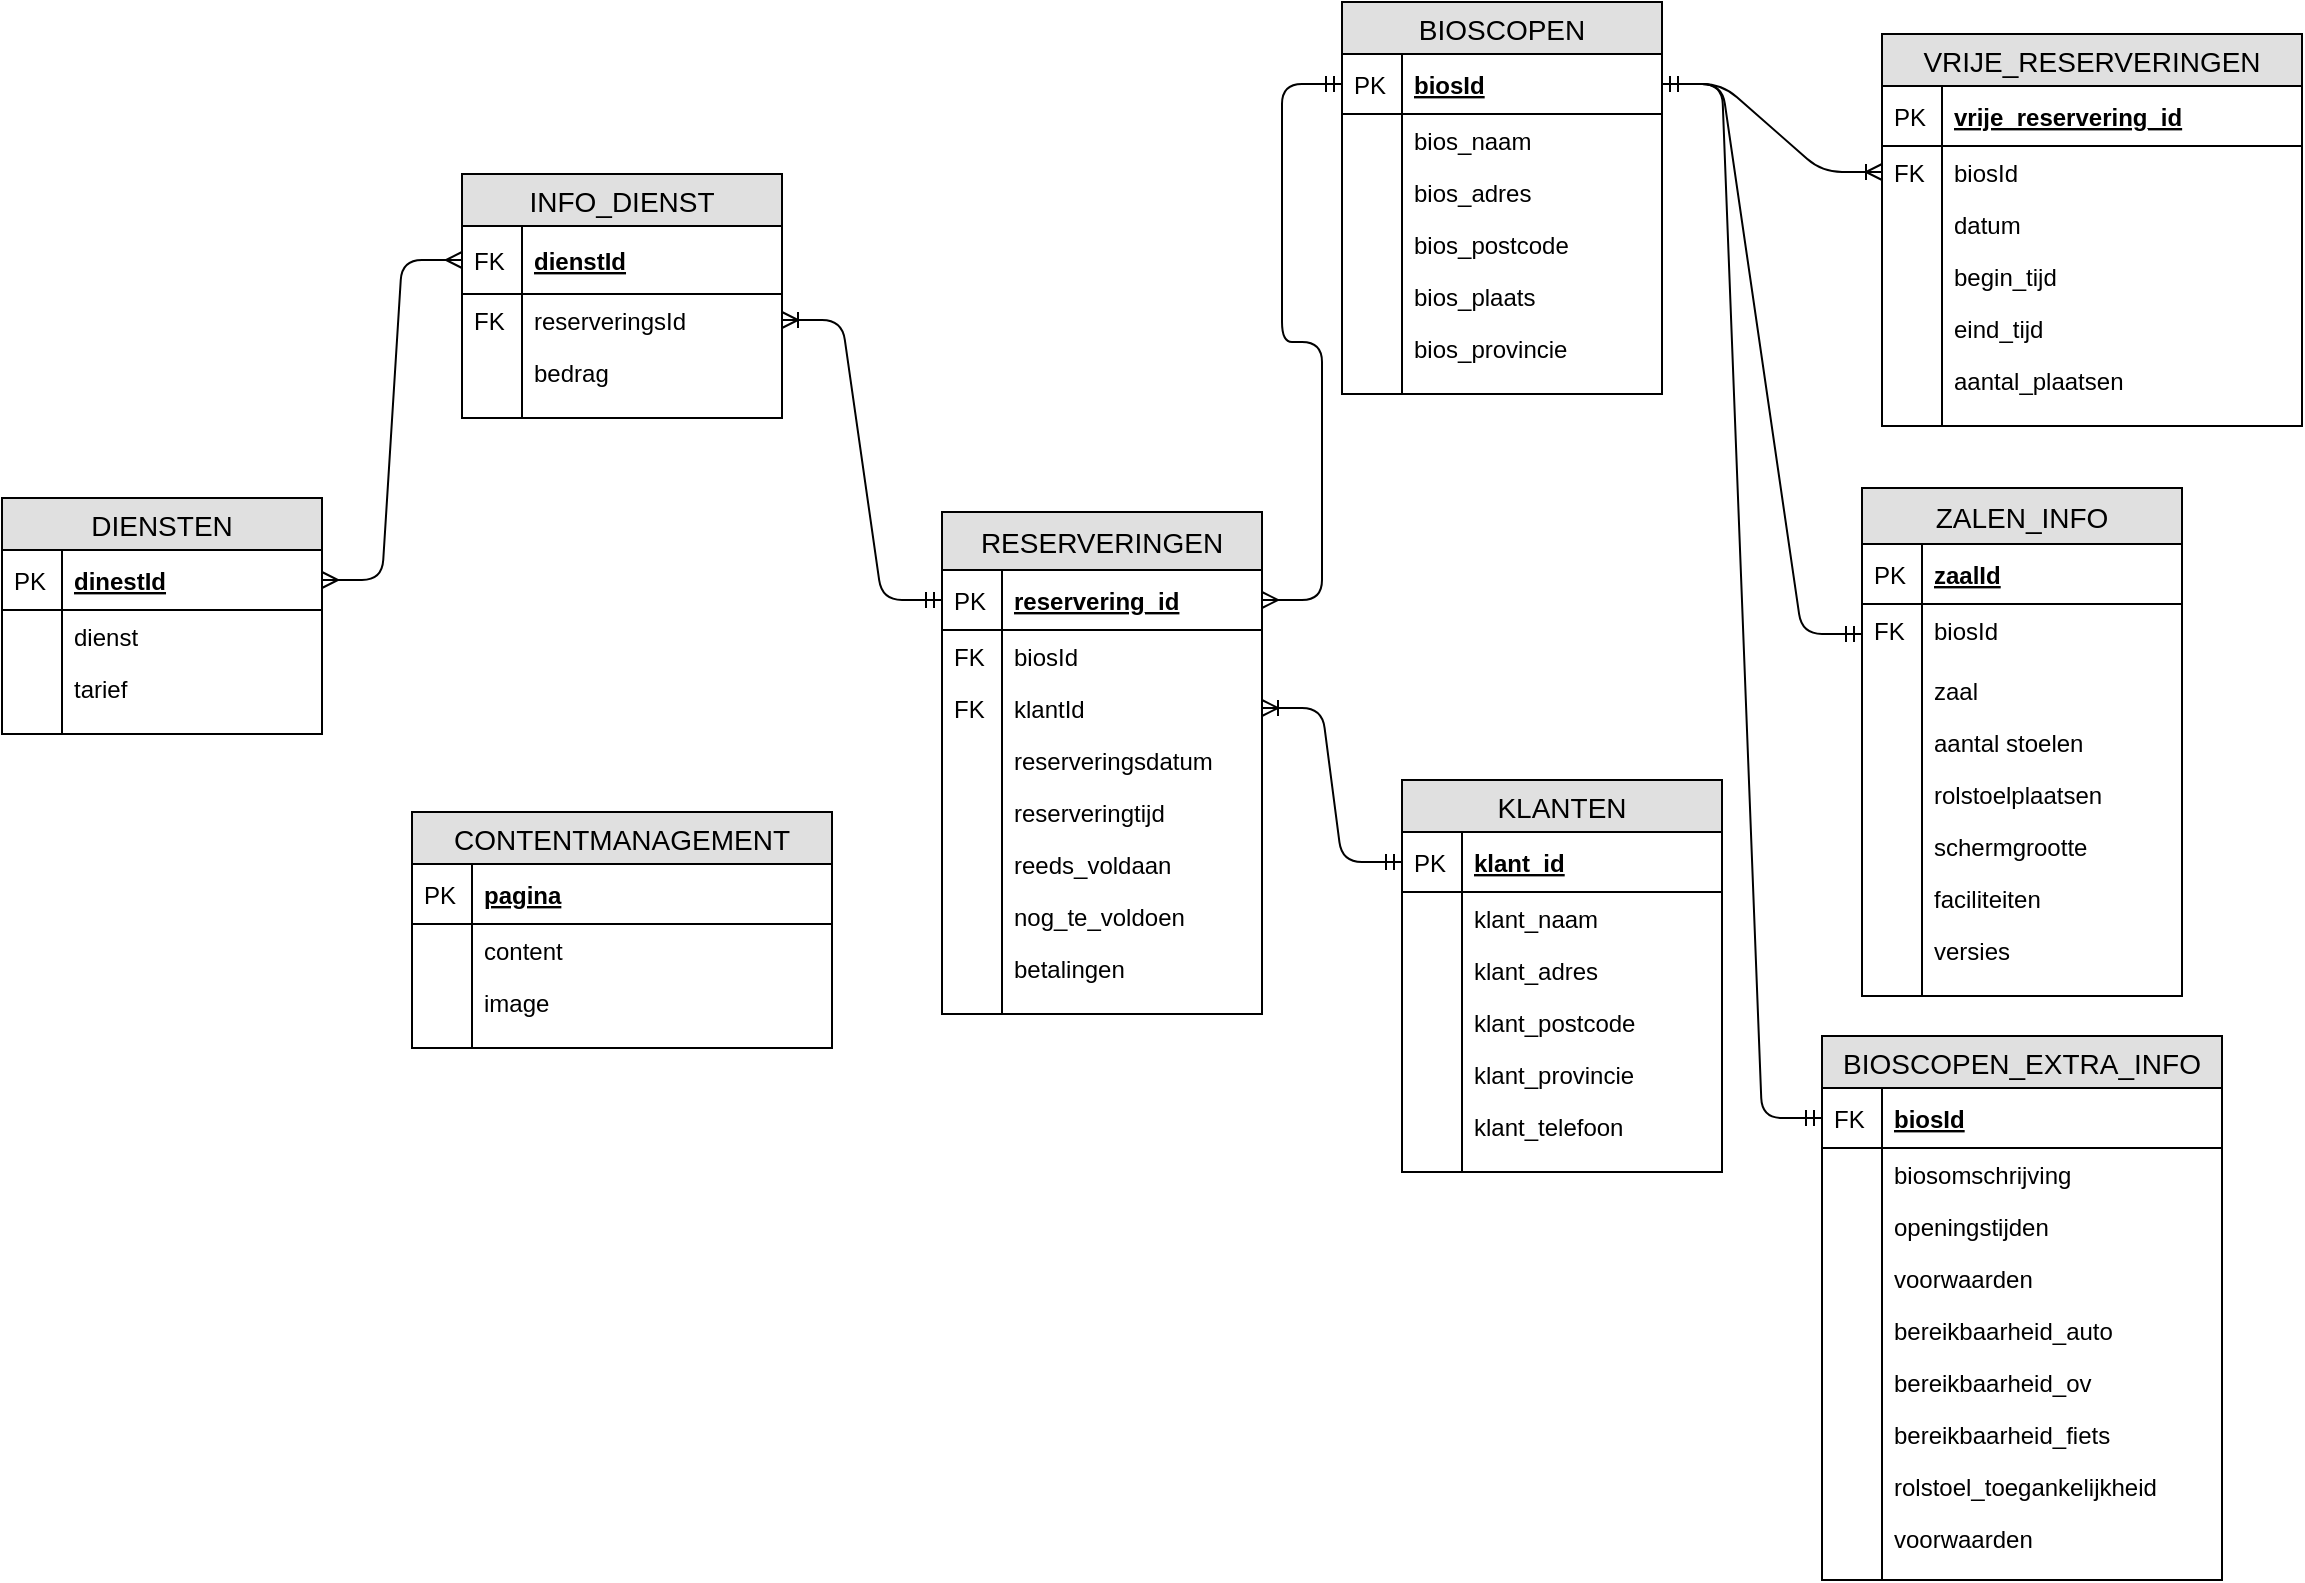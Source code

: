 <mxfile version="11.3.1" type="device" pages="1"><diagram id="M_bX9jJqK2xXhJBY_Nhg" name="Page-1"><mxGraphModel dx="1483" dy="783" grid="1" gridSize="10" guides="1" tooltips="1" connect="1" arrows="1" fold="1" page="1" pageScale="1" pageWidth="850" pageHeight="1100" math="0" shadow="0"><root><mxCell id="0"/><mxCell id="1" parent="0"/><mxCell id="ZVOwkBlM0fvIniMVRfg8-2" value="RESERVERINGEN" style="swimlane;fontStyle=0;childLayout=stackLayout;horizontal=1;startSize=29;fillColor=#e0e0e0;horizontalStack=0;resizeParent=1;resizeParentMax=0;resizeLast=0;collapsible=1;marginBottom=0;swimlaneFillColor=#ffffff;align=center;fontSize=14;" vertex="1" parent="1"><mxGeometry x="510" y="458" width="160" height="251" as="geometry"/></mxCell><mxCell id="ZVOwkBlM0fvIniMVRfg8-3" value="reservering_id" style="shape=partialRectangle;top=0;left=0;right=0;bottom=1;align=left;verticalAlign=middle;fillColor=none;spacingLeft=34;spacingRight=4;overflow=hidden;rotatable=0;points=[[0,0.5],[1,0.5]];portConstraint=eastwest;dropTarget=0;fontStyle=5;fontSize=12;" vertex="1" parent="ZVOwkBlM0fvIniMVRfg8-2"><mxGeometry y="29" width="160" height="30" as="geometry"/></mxCell><mxCell id="ZVOwkBlM0fvIniMVRfg8-4" value="PK" style="shape=partialRectangle;top=0;left=0;bottom=0;fillColor=none;align=left;verticalAlign=middle;spacingLeft=4;spacingRight=4;overflow=hidden;rotatable=0;points=[];portConstraint=eastwest;part=1;fontSize=12;" vertex="1" connectable="0" parent="ZVOwkBlM0fvIniMVRfg8-3"><mxGeometry width="30" height="30" as="geometry"/></mxCell><mxCell id="ZVOwkBlM0fvIniMVRfg8-5" value="biosId" style="shape=partialRectangle;top=0;left=0;right=0;bottom=0;align=left;verticalAlign=top;fillColor=none;spacingLeft=34;spacingRight=4;overflow=hidden;rotatable=0;points=[[0,0.5],[1,0.5]];portConstraint=eastwest;dropTarget=0;fontSize=12;" vertex="1" parent="ZVOwkBlM0fvIniMVRfg8-2"><mxGeometry y="59" width="160" height="26" as="geometry"/></mxCell><mxCell id="ZVOwkBlM0fvIniMVRfg8-6" value="FK" style="shape=partialRectangle;top=0;left=0;bottom=0;fillColor=none;align=left;verticalAlign=top;spacingLeft=4;spacingRight=4;overflow=hidden;rotatable=0;points=[];portConstraint=eastwest;part=1;fontSize=12;" vertex="1" connectable="0" parent="ZVOwkBlM0fvIniMVRfg8-5"><mxGeometry width="30" height="26" as="geometry"/></mxCell><mxCell id="ZVOwkBlM0fvIniMVRfg8-7" value="klantId" style="shape=partialRectangle;top=0;left=0;right=0;bottom=0;align=left;verticalAlign=top;fillColor=none;spacingLeft=34;spacingRight=4;overflow=hidden;rotatable=0;points=[[0,0.5],[1,0.5]];portConstraint=eastwest;dropTarget=0;fontSize=12;" vertex="1" parent="ZVOwkBlM0fvIniMVRfg8-2"><mxGeometry y="85" width="160" height="26" as="geometry"/></mxCell><mxCell id="ZVOwkBlM0fvIniMVRfg8-8" value="FK" style="shape=partialRectangle;top=0;left=0;bottom=0;fillColor=none;align=left;verticalAlign=top;spacingLeft=4;spacingRight=4;overflow=hidden;rotatable=0;points=[];portConstraint=eastwest;part=1;fontSize=12;" vertex="1" connectable="0" parent="ZVOwkBlM0fvIniMVRfg8-7"><mxGeometry width="30" height="26" as="geometry"/></mxCell><mxCell id="ZVOwkBlM0fvIniMVRfg8-9" value="reserveringsdatum" style="shape=partialRectangle;top=0;left=0;right=0;bottom=0;align=left;verticalAlign=top;fillColor=none;spacingLeft=34;spacingRight=4;overflow=hidden;rotatable=0;points=[[0,0.5],[1,0.5]];portConstraint=eastwest;dropTarget=0;fontSize=12;" vertex="1" parent="ZVOwkBlM0fvIniMVRfg8-2"><mxGeometry y="111" width="160" height="26" as="geometry"/></mxCell><mxCell id="ZVOwkBlM0fvIniMVRfg8-10" value="" style="shape=partialRectangle;top=0;left=0;bottom=0;fillColor=none;align=left;verticalAlign=top;spacingLeft=4;spacingRight=4;overflow=hidden;rotatable=0;points=[];portConstraint=eastwest;part=1;fontSize=12;" vertex="1" connectable="0" parent="ZVOwkBlM0fvIniMVRfg8-9"><mxGeometry width="30" height="26" as="geometry"/></mxCell><mxCell id="ZVOwkBlM0fvIniMVRfg8-13" value="reserveringtijd" style="shape=partialRectangle;top=0;left=0;right=0;bottom=0;align=left;verticalAlign=top;fillColor=none;spacingLeft=34;spacingRight=4;overflow=hidden;rotatable=0;points=[[0,0.5],[1,0.5]];portConstraint=eastwest;dropTarget=0;fontSize=12;" vertex="1" parent="ZVOwkBlM0fvIniMVRfg8-2"><mxGeometry y="137" width="160" height="26" as="geometry"/></mxCell><mxCell id="ZVOwkBlM0fvIniMVRfg8-14" value="" style="shape=partialRectangle;top=0;left=0;bottom=0;fillColor=none;align=left;verticalAlign=top;spacingLeft=4;spacingRight=4;overflow=hidden;rotatable=0;points=[];portConstraint=eastwest;part=1;fontSize=12;" vertex="1" connectable="0" parent="ZVOwkBlM0fvIniMVRfg8-13"><mxGeometry width="30" height="26" as="geometry"/></mxCell><mxCell id="ZVOwkBlM0fvIniMVRfg8-15" value="reeds_voldaan" style="shape=partialRectangle;top=0;left=0;right=0;bottom=0;align=left;verticalAlign=top;fillColor=none;spacingLeft=34;spacingRight=4;overflow=hidden;rotatable=0;points=[[0,0.5],[1,0.5]];portConstraint=eastwest;dropTarget=0;fontSize=12;" vertex="1" parent="ZVOwkBlM0fvIniMVRfg8-2"><mxGeometry y="163" width="160" height="26" as="geometry"/></mxCell><mxCell id="ZVOwkBlM0fvIniMVRfg8-16" value="" style="shape=partialRectangle;top=0;left=0;bottom=0;fillColor=none;align=left;verticalAlign=top;spacingLeft=4;spacingRight=4;overflow=hidden;rotatable=0;points=[];portConstraint=eastwest;part=1;fontSize=12;" vertex="1" connectable="0" parent="ZVOwkBlM0fvIniMVRfg8-15"><mxGeometry width="30" height="26" as="geometry"/></mxCell><mxCell id="ZVOwkBlM0fvIniMVRfg8-17" value="nog_te_voldoen" style="shape=partialRectangle;top=0;left=0;right=0;bottom=0;align=left;verticalAlign=top;fillColor=none;spacingLeft=34;spacingRight=4;overflow=hidden;rotatable=0;points=[[0,0.5],[1,0.5]];portConstraint=eastwest;dropTarget=0;fontSize=12;" vertex="1" parent="ZVOwkBlM0fvIniMVRfg8-2"><mxGeometry y="189" width="160" height="26" as="geometry"/></mxCell><mxCell id="ZVOwkBlM0fvIniMVRfg8-18" value="" style="shape=partialRectangle;top=0;left=0;bottom=0;fillColor=none;align=left;verticalAlign=top;spacingLeft=4;spacingRight=4;overflow=hidden;rotatable=0;points=[];portConstraint=eastwest;part=1;fontSize=12;" vertex="1" connectable="0" parent="ZVOwkBlM0fvIniMVRfg8-17"><mxGeometry width="30" height="26" as="geometry"/></mxCell><mxCell id="ZVOwkBlM0fvIniMVRfg8-19" value="betalingen" style="shape=partialRectangle;top=0;left=0;right=0;bottom=0;align=left;verticalAlign=top;fillColor=none;spacingLeft=34;spacingRight=4;overflow=hidden;rotatable=0;points=[[0,0.5],[1,0.5]];portConstraint=eastwest;dropTarget=0;fontSize=12;" vertex="1" parent="ZVOwkBlM0fvIniMVRfg8-2"><mxGeometry y="215" width="160" height="26" as="geometry"/></mxCell><mxCell id="ZVOwkBlM0fvIniMVRfg8-20" value="" style="shape=partialRectangle;top=0;left=0;bottom=0;fillColor=none;align=left;verticalAlign=top;spacingLeft=4;spacingRight=4;overflow=hidden;rotatable=0;points=[];portConstraint=eastwest;part=1;fontSize=12;" vertex="1" connectable="0" parent="ZVOwkBlM0fvIniMVRfg8-19"><mxGeometry width="30" height="26" as="geometry"/></mxCell><mxCell id="ZVOwkBlM0fvIniMVRfg8-11" value="" style="shape=partialRectangle;top=0;left=0;right=0;bottom=0;align=left;verticalAlign=top;fillColor=none;spacingLeft=34;spacingRight=4;overflow=hidden;rotatable=0;points=[[0,0.5],[1,0.5]];portConstraint=eastwest;dropTarget=0;fontSize=12;" vertex="1" parent="ZVOwkBlM0fvIniMVRfg8-2"><mxGeometry y="241" width="160" height="10" as="geometry"/></mxCell><mxCell id="ZVOwkBlM0fvIniMVRfg8-12" value="" style="shape=partialRectangle;top=0;left=0;bottom=0;fillColor=none;align=left;verticalAlign=top;spacingLeft=4;spacingRight=4;overflow=hidden;rotatable=0;points=[];portConstraint=eastwest;part=1;fontSize=12;" vertex="1" connectable="0" parent="ZVOwkBlM0fvIniMVRfg8-11"><mxGeometry width="30" height="10" as="geometry"/></mxCell><mxCell id="ZVOwkBlM0fvIniMVRfg8-21" value="INFO_DIENST" style="swimlane;fontStyle=0;childLayout=stackLayout;horizontal=1;startSize=26;fillColor=#e0e0e0;horizontalStack=0;resizeParent=1;resizeParentMax=0;resizeLast=0;collapsible=1;marginBottom=0;swimlaneFillColor=#ffffff;align=center;fontSize=14;" vertex="1" parent="1"><mxGeometry x="270" y="289" width="160" height="122" as="geometry"/></mxCell><mxCell id="ZVOwkBlM0fvIniMVRfg8-22" value="dienstId" style="shape=partialRectangle;top=0;left=0;right=0;bottom=1;align=left;verticalAlign=middle;fillColor=none;spacingLeft=34;spacingRight=4;overflow=hidden;rotatable=0;points=[[0,0.5],[1,0.5]];portConstraint=eastwest;dropTarget=0;fontStyle=5;fontSize=12;" vertex="1" parent="ZVOwkBlM0fvIniMVRfg8-21"><mxGeometry y="26" width="160" height="34" as="geometry"/></mxCell><mxCell id="ZVOwkBlM0fvIniMVRfg8-23" value="FK" style="shape=partialRectangle;top=0;left=0;bottom=0;fillColor=none;align=left;verticalAlign=middle;spacingLeft=4;spacingRight=4;overflow=hidden;rotatable=0;points=[];portConstraint=eastwest;part=1;fontSize=12;" vertex="1" connectable="0" parent="ZVOwkBlM0fvIniMVRfg8-22"><mxGeometry width="30" height="34" as="geometry"/></mxCell><mxCell id="ZVOwkBlM0fvIniMVRfg8-24" value="reserveringsId" style="shape=partialRectangle;top=0;left=0;right=0;bottom=0;align=left;verticalAlign=top;fillColor=none;spacingLeft=34;spacingRight=4;overflow=hidden;rotatable=0;points=[[0,0.5],[1,0.5]];portConstraint=eastwest;dropTarget=0;fontSize=12;" vertex="1" parent="ZVOwkBlM0fvIniMVRfg8-21"><mxGeometry y="60" width="160" height="26" as="geometry"/></mxCell><mxCell id="ZVOwkBlM0fvIniMVRfg8-25" value="FK" style="shape=partialRectangle;top=0;left=0;bottom=0;fillColor=none;align=left;verticalAlign=top;spacingLeft=4;spacingRight=4;overflow=hidden;rotatable=0;points=[];portConstraint=eastwest;part=1;fontSize=12;" vertex="1" connectable="0" parent="ZVOwkBlM0fvIniMVRfg8-24"><mxGeometry width="30" height="26" as="geometry"/></mxCell><mxCell id="ZVOwkBlM0fvIniMVRfg8-26" value="bedrag" style="shape=partialRectangle;top=0;left=0;right=0;bottom=0;align=left;verticalAlign=top;fillColor=none;spacingLeft=34;spacingRight=4;overflow=hidden;rotatable=0;points=[[0,0.5],[1,0.5]];portConstraint=eastwest;dropTarget=0;fontSize=12;" vertex="1" parent="ZVOwkBlM0fvIniMVRfg8-21"><mxGeometry y="86" width="160" height="26" as="geometry"/></mxCell><mxCell id="ZVOwkBlM0fvIniMVRfg8-27" value="" style="shape=partialRectangle;top=0;left=0;bottom=0;fillColor=none;align=left;verticalAlign=top;spacingLeft=4;spacingRight=4;overflow=hidden;rotatable=0;points=[];portConstraint=eastwest;part=1;fontSize=12;" vertex="1" connectable="0" parent="ZVOwkBlM0fvIniMVRfg8-26"><mxGeometry width="30" height="26" as="geometry"/></mxCell><mxCell id="ZVOwkBlM0fvIniMVRfg8-30" value="" style="shape=partialRectangle;top=0;left=0;right=0;bottom=0;align=left;verticalAlign=top;fillColor=none;spacingLeft=34;spacingRight=4;overflow=hidden;rotatable=0;points=[[0,0.5],[1,0.5]];portConstraint=eastwest;dropTarget=0;fontSize=12;" vertex="1" parent="ZVOwkBlM0fvIniMVRfg8-21"><mxGeometry y="112" width="160" height="10" as="geometry"/></mxCell><mxCell id="ZVOwkBlM0fvIniMVRfg8-31" value="" style="shape=partialRectangle;top=0;left=0;bottom=0;fillColor=none;align=left;verticalAlign=top;spacingLeft=4;spacingRight=4;overflow=hidden;rotatable=0;points=[];portConstraint=eastwest;part=1;fontSize=12;" vertex="1" connectable="0" parent="ZVOwkBlM0fvIniMVRfg8-30"><mxGeometry width="30" height="10" as="geometry"/></mxCell><mxCell id="ZVOwkBlM0fvIniMVRfg8-32" value="DIENSTEN" style="swimlane;fontStyle=0;childLayout=stackLayout;horizontal=1;startSize=26;fillColor=#e0e0e0;horizontalStack=0;resizeParent=1;resizeParentMax=0;resizeLast=0;collapsible=1;marginBottom=0;swimlaneFillColor=#ffffff;align=center;fontSize=14;" vertex="1" parent="1"><mxGeometry x="40" y="451" width="160" height="118" as="geometry"/></mxCell><mxCell id="ZVOwkBlM0fvIniMVRfg8-33" value="dinestId" style="shape=partialRectangle;top=0;left=0;right=0;bottom=1;align=left;verticalAlign=middle;fillColor=none;spacingLeft=34;spacingRight=4;overflow=hidden;rotatable=0;points=[[0,0.5],[1,0.5]];portConstraint=eastwest;dropTarget=0;fontStyle=5;fontSize=12;" vertex="1" parent="ZVOwkBlM0fvIniMVRfg8-32"><mxGeometry y="26" width="160" height="30" as="geometry"/></mxCell><mxCell id="ZVOwkBlM0fvIniMVRfg8-34" value="PK" style="shape=partialRectangle;top=0;left=0;bottom=0;fillColor=none;align=left;verticalAlign=middle;spacingLeft=4;spacingRight=4;overflow=hidden;rotatable=0;points=[];portConstraint=eastwest;part=1;fontSize=12;" vertex="1" connectable="0" parent="ZVOwkBlM0fvIniMVRfg8-33"><mxGeometry width="30" height="30" as="geometry"/></mxCell><mxCell id="ZVOwkBlM0fvIniMVRfg8-35" value="dienst" style="shape=partialRectangle;top=0;left=0;right=0;bottom=0;align=left;verticalAlign=top;fillColor=none;spacingLeft=34;spacingRight=4;overflow=hidden;rotatable=0;points=[[0,0.5],[1,0.5]];portConstraint=eastwest;dropTarget=0;fontSize=12;" vertex="1" parent="ZVOwkBlM0fvIniMVRfg8-32"><mxGeometry y="56" width="160" height="26" as="geometry"/></mxCell><mxCell id="ZVOwkBlM0fvIniMVRfg8-36" value="" style="shape=partialRectangle;top=0;left=0;bottom=0;fillColor=none;align=left;verticalAlign=top;spacingLeft=4;spacingRight=4;overflow=hidden;rotatable=0;points=[];portConstraint=eastwest;part=1;fontSize=12;" vertex="1" connectable="0" parent="ZVOwkBlM0fvIniMVRfg8-35"><mxGeometry width="30" height="26" as="geometry"/></mxCell><mxCell id="ZVOwkBlM0fvIniMVRfg8-37" value="tarief" style="shape=partialRectangle;top=0;left=0;right=0;bottom=0;align=left;verticalAlign=top;fillColor=none;spacingLeft=34;spacingRight=4;overflow=hidden;rotatable=0;points=[[0,0.5],[1,0.5]];portConstraint=eastwest;dropTarget=0;fontSize=12;" vertex="1" parent="ZVOwkBlM0fvIniMVRfg8-32"><mxGeometry y="82" width="160" height="26" as="geometry"/></mxCell><mxCell id="ZVOwkBlM0fvIniMVRfg8-38" value="" style="shape=partialRectangle;top=0;left=0;bottom=0;fillColor=none;align=left;verticalAlign=top;spacingLeft=4;spacingRight=4;overflow=hidden;rotatable=0;points=[];portConstraint=eastwest;part=1;fontSize=12;" vertex="1" connectable="0" parent="ZVOwkBlM0fvIniMVRfg8-37"><mxGeometry width="30" height="26" as="geometry"/></mxCell><mxCell id="ZVOwkBlM0fvIniMVRfg8-41" value="" style="shape=partialRectangle;top=0;left=0;right=0;bottom=0;align=left;verticalAlign=top;fillColor=none;spacingLeft=34;spacingRight=4;overflow=hidden;rotatable=0;points=[[0,0.5],[1,0.5]];portConstraint=eastwest;dropTarget=0;fontSize=12;" vertex="1" parent="ZVOwkBlM0fvIniMVRfg8-32"><mxGeometry y="108" width="160" height="10" as="geometry"/></mxCell><mxCell id="ZVOwkBlM0fvIniMVRfg8-42" value="" style="shape=partialRectangle;top=0;left=0;bottom=0;fillColor=none;align=left;verticalAlign=top;spacingLeft=4;spacingRight=4;overflow=hidden;rotatable=0;points=[];portConstraint=eastwest;part=1;fontSize=12;" vertex="1" connectable="0" parent="ZVOwkBlM0fvIniMVRfg8-41"><mxGeometry width="30" height="10" as="geometry"/></mxCell><mxCell id="ZVOwkBlM0fvIniMVRfg8-43" value="BIOSCOPEN" style="swimlane;fontStyle=0;childLayout=stackLayout;horizontal=1;startSize=26;fillColor=#e0e0e0;horizontalStack=0;resizeParent=1;resizeParentMax=0;resizeLast=0;collapsible=1;marginBottom=0;swimlaneFillColor=#ffffff;align=center;fontSize=14;" vertex="1" parent="1"><mxGeometry x="710" y="203" width="160" height="196" as="geometry"/></mxCell><mxCell id="ZVOwkBlM0fvIniMVRfg8-44" value="biosId" style="shape=partialRectangle;top=0;left=0;right=0;bottom=1;align=left;verticalAlign=middle;fillColor=none;spacingLeft=34;spacingRight=4;overflow=hidden;rotatable=0;points=[[0,0.5],[1,0.5]];portConstraint=eastwest;dropTarget=0;fontStyle=5;fontSize=12;" vertex="1" parent="ZVOwkBlM0fvIniMVRfg8-43"><mxGeometry y="26" width="160" height="30" as="geometry"/></mxCell><mxCell id="ZVOwkBlM0fvIniMVRfg8-45" value="PK" style="shape=partialRectangle;top=0;left=0;bottom=0;fillColor=none;align=left;verticalAlign=middle;spacingLeft=4;spacingRight=4;overflow=hidden;rotatable=0;points=[];portConstraint=eastwest;part=1;fontSize=12;" vertex="1" connectable="0" parent="ZVOwkBlM0fvIniMVRfg8-44"><mxGeometry width="30" height="30" as="geometry"/></mxCell><mxCell id="ZVOwkBlM0fvIniMVRfg8-46" value="bios_naam" style="shape=partialRectangle;top=0;left=0;right=0;bottom=0;align=left;verticalAlign=top;fillColor=none;spacingLeft=34;spacingRight=4;overflow=hidden;rotatable=0;points=[[0,0.5],[1,0.5]];portConstraint=eastwest;dropTarget=0;fontSize=12;" vertex="1" parent="ZVOwkBlM0fvIniMVRfg8-43"><mxGeometry y="56" width="160" height="26" as="geometry"/></mxCell><mxCell id="ZVOwkBlM0fvIniMVRfg8-47" value="" style="shape=partialRectangle;top=0;left=0;bottom=0;fillColor=none;align=left;verticalAlign=top;spacingLeft=4;spacingRight=4;overflow=hidden;rotatable=0;points=[];portConstraint=eastwest;part=1;fontSize=12;" vertex="1" connectable="0" parent="ZVOwkBlM0fvIniMVRfg8-46"><mxGeometry width="30" height="26" as="geometry"/></mxCell><mxCell id="ZVOwkBlM0fvIniMVRfg8-48" value="bios_adres" style="shape=partialRectangle;top=0;left=0;right=0;bottom=0;align=left;verticalAlign=top;fillColor=none;spacingLeft=34;spacingRight=4;overflow=hidden;rotatable=0;points=[[0,0.5],[1,0.5]];portConstraint=eastwest;dropTarget=0;fontSize=12;" vertex="1" parent="ZVOwkBlM0fvIniMVRfg8-43"><mxGeometry y="82" width="160" height="26" as="geometry"/></mxCell><mxCell id="ZVOwkBlM0fvIniMVRfg8-49" value="" style="shape=partialRectangle;top=0;left=0;bottom=0;fillColor=none;align=left;verticalAlign=top;spacingLeft=4;spacingRight=4;overflow=hidden;rotatable=0;points=[];portConstraint=eastwest;part=1;fontSize=12;" vertex="1" connectable="0" parent="ZVOwkBlM0fvIniMVRfg8-48"><mxGeometry width="30" height="26" as="geometry"/></mxCell><mxCell id="ZVOwkBlM0fvIniMVRfg8-50" value="bios_postcode" style="shape=partialRectangle;top=0;left=0;right=0;bottom=0;align=left;verticalAlign=top;fillColor=none;spacingLeft=34;spacingRight=4;overflow=hidden;rotatable=0;points=[[0,0.5],[1,0.5]];portConstraint=eastwest;dropTarget=0;fontSize=12;" vertex="1" parent="ZVOwkBlM0fvIniMVRfg8-43"><mxGeometry y="108" width="160" height="26" as="geometry"/></mxCell><mxCell id="ZVOwkBlM0fvIniMVRfg8-51" value="" style="shape=partialRectangle;top=0;left=0;bottom=0;fillColor=none;align=left;verticalAlign=top;spacingLeft=4;spacingRight=4;overflow=hidden;rotatable=0;points=[];portConstraint=eastwest;part=1;fontSize=12;" vertex="1" connectable="0" parent="ZVOwkBlM0fvIniMVRfg8-50"><mxGeometry width="30" height="26" as="geometry"/></mxCell><mxCell id="ZVOwkBlM0fvIniMVRfg8-54" value="bios_plaats" style="shape=partialRectangle;top=0;left=0;right=0;bottom=0;align=left;verticalAlign=top;fillColor=none;spacingLeft=34;spacingRight=4;overflow=hidden;rotatable=0;points=[[0,0.5],[1,0.5]];portConstraint=eastwest;dropTarget=0;fontSize=12;" vertex="1" parent="ZVOwkBlM0fvIniMVRfg8-43"><mxGeometry y="134" width="160" height="26" as="geometry"/></mxCell><mxCell id="ZVOwkBlM0fvIniMVRfg8-55" value="" style="shape=partialRectangle;top=0;left=0;bottom=0;fillColor=none;align=left;verticalAlign=top;spacingLeft=4;spacingRight=4;overflow=hidden;rotatable=0;points=[];portConstraint=eastwest;part=1;fontSize=12;" vertex="1" connectable="0" parent="ZVOwkBlM0fvIniMVRfg8-54"><mxGeometry width="30" height="26" as="geometry"/></mxCell><mxCell id="ZVOwkBlM0fvIniMVRfg8-60" value="bios_provincie" style="shape=partialRectangle;top=0;left=0;right=0;bottom=0;align=left;verticalAlign=top;fillColor=none;spacingLeft=34;spacingRight=4;overflow=hidden;rotatable=0;points=[[0,0.5],[1,0.5]];portConstraint=eastwest;dropTarget=0;fontSize=12;" vertex="1" parent="ZVOwkBlM0fvIniMVRfg8-43"><mxGeometry y="160" width="160" height="26" as="geometry"/></mxCell><mxCell id="ZVOwkBlM0fvIniMVRfg8-61" value="" style="shape=partialRectangle;top=0;left=0;bottom=0;fillColor=none;align=left;verticalAlign=top;spacingLeft=4;spacingRight=4;overflow=hidden;rotatable=0;points=[];portConstraint=eastwest;part=1;fontSize=12;" vertex="1" connectable="0" parent="ZVOwkBlM0fvIniMVRfg8-60"><mxGeometry width="30" height="26" as="geometry"/></mxCell><mxCell id="ZVOwkBlM0fvIniMVRfg8-52" value="" style="shape=partialRectangle;top=0;left=0;right=0;bottom=0;align=left;verticalAlign=top;fillColor=none;spacingLeft=34;spacingRight=4;overflow=hidden;rotatable=0;points=[[0,0.5],[1,0.5]];portConstraint=eastwest;dropTarget=0;fontSize=12;" vertex="1" parent="ZVOwkBlM0fvIniMVRfg8-43"><mxGeometry y="186" width="160" height="10" as="geometry"/></mxCell><mxCell id="ZVOwkBlM0fvIniMVRfg8-53" value="" style="shape=partialRectangle;top=0;left=0;bottom=0;fillColor=none;align=left;verticalAlign=top;spacingLeft=4;spacingRight=4;overflow=hidden;rotatable=0;points=[];portConstraint=eastwest;part=1;fontSize=12;" vertex="1" connectable="0" parent="ZVOwkBlM0fvIniMVRfg8-52"><mxGeometry width="30" height="10" as="geometry"/></mxCell><mxCell id="ZVOwkBlM0fvIniMVRfg8-62" value="KLANTEN" style="swimlane;fontStyle=0;childLayout=stackLayout;horizontal=1;startSize=26;fillColor=#e0e0e0;horizontalStack=0;resizeParent=1;resizeParentMax=0;resizeLast=0;collapsible=1;marginBottom=0;swimlaneFillColor=#ffffff;align=center;fontSize=14;" vertex="1" parent="1"><mxGeometry x="740" y="592" width="160" height="196" as="geometry"/></mxCell><mxCell id="ZVOwkBlM0fvIniMVRfg8-63" value="klant_id" style="shape=partialRectangle;top=0;left=0;right=0;bottom=1;align=left;verticalAlign=middle;fillColor=none;spacingLeft=34;spacingRight=4;overflow=hidden;rotatable=0;points=[[0,0.5],[1,0.5]];portConstraint=eastwest;dropTarget=0;fontStyle=5;fontSize=12;" vertex="1" parent="ZVOwkBlM0fvIniMVRfg8-62"><mxGeometry y="26" width="160" height="30" as="geometry"/></mxCell><mxCell id="ZVOwkBlM0fvIniMVRfg8-64" value="PK" style="shape=partialRectangle;top=0;left=0;bottom=0;fillColor=none;align=left;verticalAlign=middle;spacingLeft=4;spacingRight=4;overflow=hidden;rotatable=0;points=[];portConstraint=eastwest;part=1;fontSize=12;" vertex="1" connectable="0" parent="ZVOwkBlM0fvIniMVRfg8-63"><mxGeometry width="30" height="30" as="geometry"/></mxCell><mxCell id="ZVOwkBlM0fvIniMVRfg8-65" value="klant_naam" style="shape=partialRectangle;top=0;left=0;right=0;bottom=0;align=left;verticalAlign=top;fillColor=none;spacingLeft=34;spacingRight=4;overflow=hidden;rotatable=0;points=[[0,0.5],[1,0.5]];portConstraint=eastwest;dropTarget=0;fontSize=12;" vertex="1" parent="ZVOwkBlM0fvIniMVRfg8-62"><mxGeometry y="56" width="160" height="26" as="geometry"/></mxCell><mxCell id="ZVOwkBlM0fvIniMVRfg8-66" value="" style="shape=partialRectangle;top=0;left=0;bottom=0;fillColor=none;align=left;verticalAlign=top;spacingLeft=4;spacingRight=4;overflow=hidden;rotatable=0;points=[];portConstraint=eastwest;part=1;fontSize=12;" vertex="1" connectable="0" parent="ZVOwkBlM0fvIniMVRfg8-65"><mxGeometry width="30" height="26" as="geometry"/></mxCell><mxCell id="ZVOwkBlM0fvIniMVRfg8-67" value="klant_adres" style="shape=partialRectangle;top=0;left=0;right=0;bottom=0;align=left;verticalAlign=top;fillColor=none;spacingLeft=34;spacingRight=4;overflow=hidden;rotatable=0;points=[[0,0.5],[1,0.5]];portConstraint=eastwest;dropTarget=0;fontSize=12;" vertex="1" parent="ZVOwkBlM0fvIniMVRfg8-62"><mxGeometry y="82" width="160" height="26" as="geometry"/></mxCell><mxCell id="ZVOwkBlM0fvIniMVRfg8-68" value="" style="shape=partialRectangle;top=0;left=0;bottom=0;fillColor=none;align=left;verticalAlign=top;spacingLeft=4;spacingRight=4;overflow=hidden;rotatable=0;points=[];portConstraint=eastwest;part=1;fontSize=12;" vertex="1" connectable="0" parent="ZVOwkBlM0fvIniMVRfg8-67"><mxGeometry width="30" height="26" as="geometry"/></mxCell><mxCell id="ZVOwkBlM0fvIniMVRfg8-69" value="klant_postcode" style="shape=partialRectangle;top=0;left=0;right=0;bottom=0;align=left;verticalAlign=top;fillColor=none;spacingLeft=34;spacingRight=4;overflow=hidden;rotatable=0;points=[[0,0.5],[1,0.5]];portConstraint=eastwest;dropTarget=0;fontSize=12;" vertex="1" parent="ZVOwkBlM0fvIniMVRfg8-62"><mxGeometry y="108" width="160" height="26" as="geometry"/></mxCell><mxCell id="ZVOwkBlM0fvIniMVRfg8-70" value="" style="shape=partialRectangle;top=0;left=0;bottom=0;fillColor=none;align=left;verticalAlign=top;spacingLeft=4;spacingRight=4;overflow=hidden;rotatable=0;points=[];portConstraint=eastwest;part=1;fontSize=12;" vertex="1" connectable="0" parent="ZVOwkBlM0fvIniMVRfg8-69"><mxGeometry width="30" height="26" as="geometry"/></mxCell><mxCell id="ZVOwkBlM0fvIniMVRfg8-58" value="klant_provincie" style="shape=partialRectangle;top=0;left=0;right=0;bottom=0;align=left;verticalAlign=top;fillColor=none;spacingLeft=34;spacingRight=4;overflow=hidden;rotatable=0;points=[[0,0.5],[1,0.5]];portConstraint=eastwest;dropTarget=0;fontSize=12;" vertex="1" parent="ZVOwkBlM0fvIniMVRfg8-62"><mxGeometry y="134" width="160" height="26" as="geometry"/></mxCell><mxCell id="ZVOwkBlM0fvIniMVRfg8-59" value="" style="shape=partialRectangle;top=0;left=0;bottom=0;fillColor=none;align=left;verticalAlign=top;spacingLeft=4;spacingRight=4;overflow=hidden;rotatable=0;points=[];portConstraint=eastwest;part=1;fontSize=12;" vertex="1" connectable="0" parent="ZVOwkBlM0fvIniMVRfg8-58"><mxGeometry width="30" height="26" as="geometry"/></mxCell><mxCell id="ZVOwkBlM0fvIniMVRfg8-75" value="klant_telefoon" style="shape=partialRectangle;top=0;left=0;right=0;bottom=0;align=left;verticalAlign=top;fillColor=none;spacingLeft=34;spacingRight=4;overflow=hidden;rotatable=0;points=[[0,0.5],[1,0.5]];portConstraint=eastwest;dropTarget=0;fontSize=12;" vertex="1" parent="ZVOwkBlM0fvIniMVRfg8-62"><mxGeometry y="160" width="160" height="26" as="geometry"/></mxCell><mxCell id="ZVOwkBlM0fvIniMVRfg8-76" value="" style="shape=partialRectangle;top=0;left=0;bottom=0;fillColor=none;align=left;verticalAlign=top;spacingLeft=4;spacingRight=4;overflow=hidden;rotatable=0;points=[];portConstraint=eastwest;part=1;fontSize=12;" vertex="1" connectable="0" parent="ZVOwkBlM0fvIniMVRfg8-75"><mxGeometry width="30" height="26" as="geometry"/></mxCell><mxCell id="ZVOwkBlM0fvIniMVRfg8-71" value="" style="shape=partialRectangle;top=0;left=0;right=0;bottom=0;align=left;verticalAlign=top;fillColor=none;spacingLeft=34;spacingRight=4;overflow=hidden;rotatable=0;points=[[0,0.5],[1,0.5]];portConstraint=eastwest;dropTarget=0;fontSize=12;" vertex="1" parent="ZVOwkBlM0fvIniMVRfg8-62"><mxGeometry y="186" width="160" height="10" as="geometry"/></mxCell><mxCell id="ZVOwkBlM0fvIniMVRfg8-72" value="" style="shape=partialRectangle;top=0;left=0;bottom=0;fillColor=none;align=left;verticalAlign=top;spacingLeft=4;spacingRight=4;overflow=hidden;rotatable=0;points=[];portConstraint=eastwest;part=1;fontSize=12;" vertex="1" connectable="0" parent="ZVOwkBlM0fvIniMVRfg8-71"><mxGeometry width="30" height="10" as="geometry"/></mxCell><mxCell id="ZVOwkBlM0fvIniMVRfg8-77" value="BIOSCOPEN_EXTRA_INFO" style="swimlane;fontStyle=0;childLayout=stackLayout;horizontal=1;startSize=26;fillColor=#e0e0e0;horizontalStack=0;resizeParent=1;resizeParentMax=0;resizeLast=0;collapsible=1;marginBottom=0;swimlaneFillColor=#ffffff;align=center;fontSize=14;" vertex="1" parent="1"><mxGeometry x="950" y="720" width="200" height="272" as="geometry"/></mxCell><mxCell id="ZVOwkBlM0fvIniMVRfg8-78" value="biosId" style="shape=partialRectangle;top=0;left=0;right=0;bottom=1;align=left;verticalAlign=middle;fillColor=none;spacingLeft=34;spacingRight=4;overflow=hidden;rotatable=0;points=[[0,0.5],[1,0.5]];portConstraint=eastwest;dropTarget=0;fontStyle=5;fontSize=12;" vertex="1" parent="ZVOwkBlM0fvIniMVRfg8-77"><mxGeometry y="26" width="200" height="30" as="geometry"/></mxCell><mxCell id="ZVOwkBlM0fvIniMVRfg8-79" value="FK" style="shape=partialRectangle;top=0;left=0;bottom=0;fillColor=none;align=left;verticalAlign=middle;spacingLeft=4;spacingRight=4;overflow=hidden;rotatable=0;points=[];portConstraint=eastwest;part=1;fontSize=12;" vertex="1" connectable="0" parent="ZVOwkBlM0fvIniMVRfg8-78"><mxGeometry width="30" height="30" as="geometry"/></mxCell><mxCell id="ZVOwkBlM0fvIniMVRfg8-80" value="biosomschrijving" style="shape=partialRectangle;top=0;left=0;right=0;bottom=0;align=left;verticalAlign=top;fillColor=none;spacingLeft=34;spacingRight=4;overflow=hidden;rotatable=0;points=[[0,0.5],[1,0.5]];portConstraint=eastwest;dropTarget=0;fontSize=12;" vertex="1" parent="ZVOwkBlM0fvIniMVRfg8-77"><mxGeometry y="56" width="200" height="26" as="geometry"/></mxCell><mxCell id="ZVOwkBlM0fvIniMVRfg8-81" value="" style="shape=partialRectangle;top=0;left=0;bottom=0;fillColor=none;align=left;verticalAlign=top;spacingLeft=4;spacingRight=4;overflow=hidden;rotatable=0;points=[];portConstraint=eastwest;part=1;fontSize=12;" vertex="1" connectable="0" parent="ZVOwkBlM0fvIniMVRfg8-80"><mxGeometry width="30" height="26" as="geometry"/></mxCell><mxCell id="ZVOwkBlM0fvIniMVRfg8-82" value="openingstijden" style="shape=partialRectangle;top=0;left=0;right=0;bottom=0;align=left;verticalAlign=top;fillColor=none;spacingLeft=34;spacingRight=4;overflow=hidden;rotatable=0;points=[[0,0.5],[1,0.5]];portConstraint=eastwest;dropTarget=0;fontSize=12;" vertex="1" parent="ZVOwkBlM0fvIniMVRfg8-77"><mxGeometry y="82" width="200" height="26" as="geometry"/></mxCell><mxCell id="ZVOwkBlM0fvIniMVRfg8-83" value="" style="shape=partialRectangle;top=0;left=0;bottom=0;fillColor=none;align=left;verticalAlign=top;spacingLeft=4;spacingRight=4;overflow=hidden;rotatable=0;points=[];portConstraint=eastwest;part=1;fontSize=12;" vertex="1" connectable="0" parent="ZVOwkBlM0fvIniMVRfg8-82"><mxGeometry width="30" height="26" as="geometry"/></mxCell><mxCell id="ZVOwkBlM0fvIniMVRfg8-84" value="voorwaarden" style="shape=partialRectangle;top=0;left=0;right=0;bottom=0;align=left;verticalAlign=top;fillColor=none;spacingLeft=34;spacingRight=4;overflow=hidden;rotatable=0;points=[[0,0.5],[1,0.5]];portConstraint=eastwest;dropTarget=0;fontSize=12;" vertex="1" parent="ZVOwkBlM0fvIniMVRfg8-77"><mxGeometry y="108" width="200" height="26" as="geometry"/></mxCell><mxCell id="ZVOwkBlM0fvIniMVRfg8-85" value="" style="shape=partialRectangle;top=0;left=0;bottom=0;fillColor=none;align=left;verticalAlign=top;spacingLeft=4;spacingRight=4;overflow=hidden;rotatable=0;points=[];portConstraint=eastwest;part=1;fontSize=12;" vertex="1" connectable="0" parent="ZVOwkBlM0fvIniMVRfg8-84"><mxGeometry width="30" height="26" as="geometry"/></mxCell><mxCell id="ZVOwkBlM0fvIniMVRfg8-88" value="bereikbaarheid_auto" style="shape=partialRectangle;top=0;left=0;right=0;bottom=0;align=left;verticalAlign=top;fillColor=none;spacingLeft=34;spacingRight=4;overflow=hidden;rotatable=0;points=[[0,0.5],[1,0.5]];portConstraint=eastwest;dropTarget=0;fontSize=12;" vertex="1" parent="ZVOwkBlM0fvIniMVRfg8-77"><mxGeometry y="134" width="200" height="26" as="geometry"/></mxCell><mxCell id="ZVOwkBlM0fvIniMVRfg8-89" value="" style="shape=partialRectangle;top=0;left=0;bottom=0;fillColor=none;align=left;verticalAlign=top;spacingLeft=4;spacingRight=4;overflow=hidden;rotatable=0;points=[];portConstraint=eastwest;part=1;fontSize=12;" vertex="1" connectable="0" parent="ZVOwkBlM0fvIniMVRfg8-88"><mxGeometry width="30" height="26" as="geometry"/></mxCell><mxCell id="ZVOwkBlM0fvIniMVRfg8-90" value="bereikbaarheid_ov" style="shape=partialRectangle;top=0;left=0;right=0;bottom=0;align=left;verticalAlign=top;fillColor=none;spacingLeft=34;spacingRight=4;overflow=hidden;rotatable=0;points=[[0,0.5],[1,0.5]];portConstraint=eastwest;dropTarget=0;fontSize=12;" vertex="1" parent="ZVOwkBlM0fvIniMVRfg8-77"><mxGeometry y="160" width="200" height="26" as="geometry"/></mxCell><mxCell id="ZVOwkBlM0fvIniMVRfg8-91" value="" style="shape=partialRectangle;top=0;left=0;bottom=0;fillColor=none;align=left;verticalAlign=top;spacingLeft=4;spacingRight=4;overflow=hidden;rotatable=0;points=[];portConstraint=eastwest;part=1;fontSize=12;" vertex="1" connectable="0" parent="ZVOwkBlM0fvIniMVRfg8-90"><mxGeometry width="30" height="26" as="geometry"/></mxCell><mxCell id="ZVOwkBlM0fvIniMVRfg8-94" value="bereikbaarheid_fiets" style="shape=partialRectangle;top=0;left=0;right=0;bottom=0;align=left;verticalAlign=top;fillColor=none;spacingLeft=34;spacingRight=4;overflow=hidden;rotatable=0;points=[[0,0.5],[1,0.5]];portConstraint=eastwest;dropTarget=0;fontSize=12;" vertex="1" parent="ZVOwkBlM0fvIniMVRfg8-77"><mxGeometry y="186" width="200" height="26" as="geometry"/></mxCell><mxCell id="ZVOwkBlM0fvIniMVRfg8-95" value="" style="shape=partialRectangle;top=0;left=0;bottom=0;fillColor=none;align=left;verticalAlign=top;spacingLeft=4;spacingRight=4;overflow=hidden;rotatable=0;points=[];portConstraint=eastwest;part=1;fontSize=12;" vertex="1" connectable="0" parent="ZVOwkBlM0fvIniMVRfg8-94"><mxGeometry width="30" height="26" as="geometry"/></mxCell><mxCell id="ZVOwkBlM0fvIniMVRfg8-92" value="rolstoel_toegankelijkheid" style="shape=partialRectangle;top=0;left=0;right=0;bottom=0;align=left;verticalAlign=top;fillColor=none;spacingLeft=34;spacingRight=4;overflow=hidden;rotatable=0;points=[[0,0.5],[1,0.5]];portConstraint=eastwest;dropTarget=0;fontSize=12;" vertex="1" parent="ZVOwkBlM0fvIniMVRfg8-77"><mxGeometry y="212" width="200" height="26" as="geometry"/></mxCell><mxCell id="ZVOwkBlM0fvIniMVRfg8-93" value="" style="shape=partialRectangle;top=0;left=0;bottom=0;fillColor=none;align=left;verticalAlign=top;spacingLeft=4;spacingRight=4;overflow=hidden;rotatable=0;points=[];portConstraint=eastwest;part=1;fontSize=12;" vertex="1" connectable="0" parent="ZVOwkBlM0fvIniMVRfg8-92"><mxGeometry width="30" height="26" as="geometry"/></mxCell><mxCell id="ZVOwkBlM0fvIniMVRfg8-96" value="voorwaarden" style="shape=partialRectangle;top=0;left=0;right=0;bottom=0;align=left;verticalAlign=top;fillColor=none;spacingLeft=34;spacingRight=4;overflow=hidden;rotatable=0;points=[[0,0.5],[1,0.5]];portConstraint=eastwest;dropTarget=0;fontSize=12;" vertex="1" parent="ZVOwkBlM0fvIniMVRfg8-77"><mxGeometry y="238" width="200" height="24" as="geometry"/></mxCell><mxCell id="ZVOwkBlM0fvIniMVRfg8-97" value="" style="shape=partialRectangle;top=0;left=0;bottom=0;fillColor=none;align=left;verticalAlign=top;spacingLeft=4;spacingRight=4;overflow=hidden;rotatable=0;points=[];portConstraint=eastwest;part=1;fontSize=12;" vertex="1" connectable="0" parent="ZVOwkBlM0fvIniMVRfg8-96"><mxGeometry width="30" height="24" as="geometry"/></mxCell><mxCell id="ZVOwkBlM0fvIniMVRfg8-86" value="" style="shape=partialRectangle;top=0;left=0;right=0;bottom=0;align=left;verticalAlign=top;fillColor=none;spacingLeft=34;spacingRight=4;overflow=hidden;rotatable=0;points=[[0,0.5],[1,0.5]];portConstraint=eastwest;dropTarget=0;fontSize=12;" vertex="1" parent="ZVOwkBlM0fvIniMVRfg8-77"><mxGeometry y="262" width="200" height="10" as="geometry"/></mxCell><mxCell id="ZVOwkBlM0fvIniMVRfg8-87" value="" style="shape=partialRectangle;top=0;left=0;bottom=0;fillColor=none;align=left;verticalAlign=top;spacingLeft=4;spacingRight=4;overflow=hidden;rotatable=0;points=[];portConstraint=eastwest;part=1;fontSize=12;" vertex="1" connectable="0" parent="ZVOwkBlM0fvIniMVRfg8-86"><mxGeometry width="30" height="10" as="geometry"/></mxCell><mxCell id="ZVOwkBlM0fvIniMVRfg8-116" value="ZALEN_INFO" style="swimlane;fontStyle=0;childLayout=stackLayout;horizontal=1;startSize=28;fillColor=#e0e0e0;horizontalStack=0;resizeParent=1;resizeParentMax=0;resizeLast=0;collapsible=1;marginBottom=0;swimlaneFillColor=#ffffff;align=center;fontSize=14;" vertex="1" parent="1"><mxGeometry x="970" y="446" width="160" height="254" as="geometry"/></mxCell><mxCell id="ZVOwkBlM0fvIniMVRfg8-117" value="zaalId" style="shape=partialRectangle;top=0;left=0;right=0;bottom=1;align=left;verticalAlign=middle;fillColor=none;spacingLeft=34;spacingRight=4;overflow=hidden;rotatable=0;points=[[0,0.5],[1,0.5]];portConstraint=eastwest;dropTarget=0;fontStyle=5;fontSize=12;" vertex="1" parent="ZVOwkBlM0fvIniMVRfg8-116"><mxGeometry y="28" width="160" height="30" as="geometry"/></mxCell><mxCell id="ZVOwkBlM0fvIniMVRfg8-118" value="PK" style="shape=partialRectangle;top=0;left=0;bottom=0;fillColor=none;align=left;verticalAlign=middle;spacingLeft=4;spacingRight=4;overflow=hidden;rotatable=0;points=[];portConstraint=eastwest;part=1;fontSize=12;" vertex="1" connectable="0" parent="ZVOwkBlM0fvIniMVRfg8-117"><mxGeometry width="30" height="30" as="geometry"/></mxCell><mxCell id="ZVOwkBlM0fvIniMVRfg8-119" value="biosId" style="shape=partialRectangle;top=0;left=0;right=0;bottom=0;align=left;verticalAlign=top;fillColor=none;spacingLeft=34;spacingRight=4;overflow=hidden;rotatable=0;points=[[0,0.5],[1,0.5]];portConstraint=eastwest;dropTarget=0;fontSize=12;" vertex="1" parent="ZVOwkBlM0fvIniMVRfg8-116"><mxGeometry y="58" width="160" height="30" as="geometry"/></mxCell><mxCell id="ZVOwkBlM0fvIniMVRfg8-120" value="FK" style="shape=partialRectangle;top=0;left=0;bottom=0;fillColor=none;align=left;verticalAlign=top;spacingLeft=4;spacingRight=4;overflow=hidden;rotatable=0;points=[];portConstraint=eastwest;part=1;fontSize=12;" vertex="1" connectable="0" parent="ZVOwkBlM0fvIniMVRfg8-119"><mxGeometry width="30" height="30" as="geometry"/></mxCell><mxCell id="ZVOwkBlM0fvIniMVRfg8-121" value="zaal" style="shape=partialRectangle;top=0;left=0;right=0;bottom=0;align=left;verticalAlign=top;fillColor=none;spacingLeft=34;spacingRight=4;overflow=hidden;rotatable=0;points=[[0,0.5],[1,0.5]];portConstraint=eastwest;dropTarget=0;fontSize=12;" vertex="1" parent="ZVOwkBlM0fvIniMVRfg8-116"><mxGeometry y="88" width="160" height="26" as="geometry"/></mxCell><mxCell id="ZVOwkBlM0fvIniMVRfg8-122" value="" style="shape=partialRectangle;top=0;left=0;bottom=0;fillColor=none;align=left;verticalAlign=top;spacingLeft=4;spacingRight=4;overflow=hidden;rotatable=0;points=[];portConstraint=eastwest;part=1;fontSize=12;" vertex="1" connectable="0" parent="ZVOwkBlM0fvIniMVRfg8-121"><mxGeometry width="30" height="26" as="geometry"/></mxCell><mxCell id="ZVOwkBlM0fvIniMVRfg8-123" value="aantal stoelen" style="shape=partialRectangle;top=0;left=0;right=0;bottom=0;align=left;verticalAlign=top;fillColor=none;spacingLeft=34;spacingRight=4;overflow=hidden;rotatable=0;points=[[0,0.5],[1,0.5]];portConstraint=eastwest;dropTarget=0;fontSize=12;" vertex="1" parent="ZVOwkBlM0fvIniMVRfg8-116"><mxGeometry y="114" width="160" height="26" as="geometry"/></mxCell><mxCell id="ZVOwkBlM0fvIniMVRfg8-124" value="" style="shape=partialRectangle;top=0;left=0;bottom=0;fillColor=none;align=left;verticalAlign=top;spacingLeft=4;spacingRight=4;overflow=hidden;rotatable=0;points=[];portConstraint=eastwest;part=1;fontSize=12;" vertex="1" connectable="0" parent="ZVOwkBlM0fvIniMVRfg8-123"><mxGeometry width="30" height="26" as="geometry"/></mxCell><mxCell id="ZVOwkBlM0fvIniMVRfg8-104" value="rolstoelplaatsen" style="shape=partialRectangle;top=0;left=0;right=0;bottom=0;align=left;verticalAlign=top;fillColor=none;spacingLeft=34;spacingRight=4;overflow=hidden;rotatable=0;points=[[0,0.5],[1,0.5]];portConstraint=eastwest;dropTarget=0;fontSize=12;" vertex="1" parent="ZVOwkBlM0fvIniMVRfg8-116"><mxGeometry y="140" width="160" height="26" as="geometry"/></mxCell><mxCell id="ZVOwkBlM0fvIniMVRfg8-105" value="" style="shape=partialRectangle;top=0;left=0;bottom=0;fillColor=none;align=left;verticalAlign=top;spacingLeft=4;spacingRight=4;overflow=hidden;rotatable=0;points=[];portConstraint=eastwest;part=1;fontSize=12;" vertex="1" connectable="0" parent="ZVOwkBlM0fvIniMVRfg8-104"><mxGeometry width="30" height="26" as="geometry"/></mxCell><mxCell id="ZVOwkBlM0fvIniMVRfg8-108" value="schermgrootte" style="shape=partialRectangle;top=0;left=0;right=0;bottom=0;align=left;verticalAlign=top;fillColor=none;spacingLeft=34;spacingRight=4;overflow=hidden;rotatable=0;points=[[0,0.5],[1,0.5]];portConstraint=eastwest;dropTarget=0;fontSize=12;" vertex="1" parent="ZVOwkBlM0fvIniMVRfg8-116"><mxGeometry y="166" width="160" height="26" as="geometry"/></mxCell><mxCell id="ZVOwkBlM0fvIniMVRfg8-109" value="" style="shape=partialRectangle;top=0;left=0;bottom=0;fillColor=none;align=left;verticalAlign=top;spacingLeft=4;spacingRight=4;overflow=hidden;rotatable=0;points=[];portConstraint=eastwest;part=1;fontSize=12;" vertex="1" connectable="0" parent="ZVOwkBlM0fvIniMVRfg8-108"><mxGeometry width="30" height="26" as="geometry"/></mxCell><mxCell id="ZVOwkBlM0fvIniMVRfg8-110" value="faciliteiten" style="shape=partialRectangle;top=0;left=0;right=0;bottom=0;align=left;verticalAlign=top;fillColor=none;spacingLeft=34;spacingRight=4;overflow=hidden;rotatable=0;points=[[0,0.5],[1,0.5]];portConstraint=eastwest;dropTarget=0;fontSize=12;" vertex="1" parent="ZVOwkBlM0fvIniMVRfg8-116"><mxGeometry y="192" width="160" height="26" as="geometry"/></mxCell><mxCell id="ZVOwkBlM0fvIniMVRfg8-111" value="" style="shape=partialRectangle;top=0;left=0;bottom=0;fillColor=none;align=left;verticalAlign=top;spacingLeft=4;spacingRight=4;overflow=hidden;rotatable=0;points=[];portConstraint=eastwest;part=1;fontSize=12;" vertex="1" connectable="0" parent="ZVOwkBlM0fvIniMVRfg8-110"><mxGeometry width="30" height="26" as="geometry"/></mxCell><mxCell id="ZVOwkBlM0fvIniMVRfg8-106" value="versies" style="shape=partialRectangle;top=0;left=0;right=0;bottom=0;align=left;verticalAlign=top;fillColor=none;spacingLeft=34;spacingRight=4;overflow=hidden;rotatable=0;points=[[0,0.5],[1,0.5]];portConstraint=eastwest;dropTarget=0;fontSize=12;" vertex="1" parent="ZVOwkBlM0fvIniMVRfg8-116"><mxGeometry y="218" width="160" height="26" as="geometry"/></mxCell><mxCell id="ZVOwkBlM0fvIniMVRfg8-107" value="" style="shape=partialRectangle;top=0;left=0;bottom=0;fillColor=none;align=left;verticalAlign=top;spacingLeft=4;spacingRight=4;overflow=hidden;rotatable=0;points=[];portConstraint=eastwest;part=1;fontSize=12;" vertex="1" connectable="0" parent="ZVOwkBlM0fvIniMVRfg8-106"><mxGeometry width="30" height="26" as="geometry"/></mxCell><mxCell id="ZVOwkBlM0fvIniMVRfg8-125" value="" style="shape=partialRectangle;top=0;left=0;right=0;bottom=0;align=left;verticalAlign=top;fillColor=none;spacingLeft=34;spacingRight=4;overflow=hidden;rotatable=0;points=[[0,0.5],[1,0.5]];portConstraint=eastwest;dropTarget=0;fontSize=12;" vertex="1" parent="ZVOwkBlM0fvIniMVRfg8-116"><mxGeometry y="244" width="160" height="10" as="geometry"/></mxCell><mxCell id="ZVOwkBlM0fvIniMVRfg8-126" value="" style="shape=partialRectangle;top=0;left=0;bottom=0;fillColor=none;align=left;verticalAlign=top;spacingLeft=4;spacingRight=4;overflow=hidden;rotatable=0;points=[];portConstraint=eastwest;part=1;fontSize=12;" vertex="1" connectable="0" parent="ZVOwkBlM0fvIniMVRfg8-125"><mxGeometry width="30" height="10" as="geometry"/></mxCell><mxCell id="ZVOwkBlM0fvIniMVRfg8-127" value="CONTENTMANAGEMENT" style="swimlane;fontStyle=0;childLayout=stackLayout;horizontal=1;startSize=26;fillColor=#e0e0e0;horizontalStack=0;resizeParent=1;resizeParentMax=0;resizeLast=0;collapsible=1;marginBottom=0;swimlaneFillColor=#ffffff;align=center;fontSize=14;" vertex="1" parent="1"><mxGeometry x="245" y="608" width="210" height="118" as="geometry"/></mxCell><mxCell id="ZVOwkBlM0fvIniMVRfg8-128" value="pagina" style="shape=partialRectangle;top=0;left=0;right=0;bottom=1;align=left;verticalAlign=middle;fillColor=none;spacingLeft=34;spacingRight=4;overflow=hidden;rotatable=0;points=[[0,0.5],[1,0.5]];portConstraint=eastwest;dropTarget=0;fontStyle=5;fontSize=12;" vertex="1" parent="ZVOwkBlM0fvIniMVRfg8-127"><mxGeometry y="26" width="210" height="30" as="geometry"/></mxCell><mxCell id="ZVOwkBlM0fvIniMVRfg8-129" value="PK" style="shape=partialRectangle;top=0;left=0;bottom=0;fillColor=none;align=left;verticalAlign=middle;spacingLeft=4;spacingRight=4;overflow=hidden;rotatable=0;points=[];portConstraint=eastwest;part=1;fontSize=12;" vertex="1" connectable="0" parent="ZVOwkBlM0fvIniMVRfg8-128"><mxGeometry width="30" height="30" as="geometry"/></mxCell><mxCell id="ZVOwkBlM0fvIniMVRfg8-130" value="content" style="shape=partialRectangle;top=0;left=0;right=0;bottom=0;align=left;verticalAlign=top;fillColor=none;spacingLeft=34;spacingRight=4;overflow=hidden;rotatable=0;points=[[0,0.5],[1,0.5]];portConstraint=eastwest;dropTarget=0;fontSize=12;" vertex="1" parent="ZVOwkBlM0fvIniMVRfg8-127"><mxGeometry y="56" width="210" height="26" as="geometry"/></mxCell><mxCell id="ZVOwkBlM0fvIniMVRfg8-131" value="" style="shape=partialRectangle;top=0;left=0;bottom=0;fillColor=none;align=left;verticalAlign=top;spacingLeft=4;spacingRight=4;overflow=hidden;rotatable=0;points=[];portConstraint=eastwest;part=1;fontSize=12;" vertex="1" connectable="0" parent="ZVOwkBlM0fvIniMVRfg8-130"><mxGeometry width="30" height="26" as="geometry"/></mxCell><mxCell id="ZVOwkBlM0fvIniMVRfg8-132" value="image" style="shape=partialRectangle;top=0;left=0;right=0;bottom=0;align=left;verticalAlign=top;fillColor=none;spacingLeft=34;spacingRight=4;overflow=hidden;rotatable=0;points=[[0,0.5],[1,0.5]];portConstraint=eastwest;dropTarget=0;fontSize=12;" vertex="1" parent="ZVOwkBlM0fvIniMVRfg8-127"><mxGeometry y="82" width="210" height="26" as="geometry"/></mxCell><mxCell id="ZVOwkBlM0fvIniMVRfg8-133" value="" style="shape=partialRectangle;top=0;left=0;bottom=0;fillColor=none;align=left;verticalAlign=top;spacingLeft=4;spacingRight=4;overflow=hidden;rotatable=0;points=[];portConstraint=eastwest;part=1;fontSize=12;" vertex="1" connectable="0" parent="ZVOwkBlM0fvIniMVRfg8-132"><mxGeometry width="30" height="26" as="geometry"/></mxCell><mxCell id="ZVOwkBlM0fvIniMVRfg8-136" value="" style="shape=partialRectangle;top=0;left=0;right=0;bottom=0;align=left;verticalAlign=top;fillColor=none;spacingLeft=34;spacingRight=4;overflow=hidden;rotatable=0;points=[[0,0.5],[1,0.5]];portConstraint=eastwest;dropTarget=0;fontSize=12;" vertex="1" parent="ZVOwkBlM0fvIniMVRfg8-127"><mxGeometry y="108" width="210" height="10" as="geometry"/></mxCell><mxCell id="ZVOwkBlM0fvIniMVRfg8-137" value="" style="shape=partialRectangle;top=0;left=0;bottom=0;fillColor=none;align=left;verticalAlign=top;spacingLeft=4;spacingRight=4;overflow=hidden;rotatable=0;points=[];portConstraint=eastwest;part=1;fontSize=12;" vertex="1" connectable="0" parent="ZVOwkBlM0fvIniMVRfg8-136"><mxGeometry width="30" height="10" as="geometry"/></mxCell><mxCell id="ZVOwkBlM0fvIniMVRfg8-138" value="VRIJE_RESERVERINGEN" style="swimlane;fontStyle=0;childLayout=stackLayout;horizontal=1;startSize=26;fillColor=#e0e0e0;horizontalStack=0;resizeParent=1;resizeParentMax=0;resizeLast=0;collapsible=1;marginBottom=0;swimlaneFillColor=#ffffff;align=center;fontSize=14;" vertex="1" parent="1"><mxGeometry x="980" y="219" width="210" height="196" as="geometry"/></mxCell><mxCell id="ZVOwkBlM0fvIniMVRfg8-139" value="vrije_reservering_id" style="shape=partialRectangle;top=0;left=0;right=0;bottom=1;align=left;verticalAlign=middle;fillColor=none;spacingLeft=34;spacingRight=4;overflow=hidden;rotatable=0;points=[[0,0.5],[1,0.5]];portConstraint=eastwest;dropTarget=0;fontStyle=5;fontSize=12;" vertex="1" parent="ZVOwkBlM0fvIniMVRfg8-138"><mxGeometry y="26" width="210" height="30" as="geometry"/></mxCell><mxCell id="ZVOwkBlM0fvIniMVRfg8-140" value="PK" style="shape=partialRectangle;top=0;left=0;bottom=0;fillColor=none;align=left;verticalAlign=middle;spacingLeft=4;spacingRight=4;overflow=hidden;rotatable=0;points=[];portConstraint=eastwest;part=1;fontSize=12;" vertex="1" connectable="0" parent="ZVOwkBlM0fvIniMVRfg8-139"><mxGeometry width="30" height="30" as="geometry"/></mxCell><mxCell id="ZVOwkBlM0fvIniMVRfg8-141" value="biosId" style="shape=partialRectangle;top=0;left=0;right=0;bottom=0;align=left;verticalAlign=top;fillColor=none;spacingLeft=34;spacingRight=4;overflow=hidden;rotatable=0;points=[[0,0.5],[1,0.5]];portConstraint=eastwest;dropTarget=0;fontSize=12;" vertex="1" parent="ZVOwkBlM0fvIniMVRfg8-138"><mxGeometry y="56" width="210" height="26" as="geometry"/></mxCell><mxCell id="ZVOwkBlM0fvIniMVRfg8-142" value="FK" style="shape=partialRectangle;top=0;left=0;bottom=0;fillColor=none;align=left;verticalAlign=top;spacingLeft=4;spacingRight=4;overflow=hidden;rotatable=0;points=[];portConstraint=eastwest;part=1;fontSize=12;" vertex="1" connectable="0" parent="ZVOwkBlM0fvIniMVRfg8-141"><mxGeometry width="30" height="26" as="geometry"/></mxCell><mxCell id="ZVOwkBlM0fvIniMVRfg8-143" value="datum" style="shape=partialRectangle;top=0;left=0;right=0;bottom=0;align=left;verticalAlign=top;fillColor=none;spacingLeft=34;spacingRight=4;overflow=hidden;rotatable=0;points=[[0,0.5],[1,0.5]];portConstraint=eastwest;dropTarget=0;fontSize=12;" vertex="1" parent="ZVOwkBlM0fvIniMVRfg8-138"><mxGeometry y="82" width="210" height="26" as="geometry"/></mxCell><mxCell id="ZVOwkBlM0fvIniMVRfg8-144" value="" style="shape=partialRectangle;top=0;left=0;bottom=0;fillColor=none;align=left;verticalAlign=top;spacingLeft=4;spacingRight=4;overflow=hidden;rotatable=0;points=[];portConstraint=eastwest;part=1;fontSize=12;" vertex="1" connectable="0" parent="ZVOwkBlM0fvIniMVRfg8-143"><mxGeometry width="30" height="26" as="geometry"/></mxCell><mxCell id="ZVOwkBlM0fvIniMVRfg8-145" value="begin_tijd" style="shape=partialRectangle;top=0;left=0;right=0;bottom=0;align=left;verticalAlign=top;fillColor=none;spacingLeft=34;spacingRight=4;overflow=hidden;rotatable=0;points=[[0,0.5],[1,0.5]];portConstraint=eastwest;dropTarget=0;fontSize=12;" vertex="1" parent="ZVOwkBlM0fvIniMVRfg8-138"><mxGeometry y="108" width="210" height="26" as="geometry"/></mxCell><mxCell id="ZVOwkBlM0fvIniMVRfg8-146" value="" style="shape=partialRectangle;top=0;left=0;bottom=0;fillColor=none;align=left;verticalAlign=top;spacingLeft=4;spacingRight=4;overflow=hidden;rotatable=0;points=[];portConstraint=eastwest;part=1;fontSize=12;" vertex="1" connectable="0" parent="ZVOwkBlM0fvIniMVRfg8-145"><mxGeometry width="30" height="26" as="geometry"/></mxCell><mxCell id="ZVOwkBlM0fvIniMVRfg8-112" value="eind_tijd" style="shape=partialRectangle;top=0;left=0;right=0;bottom=0;align=left;verticalAlign=top;fillColor=none;spacingLeft=34;spacingRight=4;overflow=hidden;rotatable=0;points=[[0,0.5],[1,0.5]];portConstraint=eastwest;dropTarget=0;fontSize=12;" vertex="1" parent="ZVOwkBlM0fvIniMVRfg8-138"><mxGeometry y="134" width="210" height="26" as="geometry"/></mxCell><mxCell id="ZVOwkBlM0fvIniMVRfg8-113" value="" style="shape=partialRectangle;top=0;left=0;bottom=0;fillColor=none;align=left;verticalAlign=top;spacingLeft=4;spacingRight=4;overflow=hidden;rotatable=0;points=[];portConstraint=eastwest;part=1;fontSize=12;" vertex="1" connectable="0" parent="ZVOwkBlM0fvIniMVRfg8-112"><mxGeometry width="30" height="26" as="geometry"/></mxCell><mxCell id="ZVOwkBlM0fvIniMVRfg8-114" value="aantal_plaatsen" style="shape=partialRectangle;top=0;left=0;right=0;bottom=0;align=left;verticalAlign=top;fillColor=none;spacingLeft=34;spacingRight=4;overflow=hidden;rotatable=0;points=[[0,0.5],[1,0.5]];portConstraint=eastwest;dropTarget=0;fontSize=12;" vertex="1" parent="ZVOwkBlM0fvIniMVRfg8-138"><mxGeometry y="160" width="210" height="26" as="geometry"/></mxCell><mxCell id="ZVOwkBlM0fvIniMVRfg8-115" value="" style="shape=partialRectangle;top=0;left=0;bottom=0;fillColor=none;align=left;verticalAlign=top;spacingLeft=4;spacingRight=4;overflow=hidden;rotatable=0;points=[];portConstraint=eastwest;part=1;fontSize=12;" vertex="1" connectable="0" parent="ZVOwkBlM0fvIniMVRfg8-114"><mxGeometry width="30" height="26" as="geometry"/></mxCell><mxCell id="ZVOwkBlM0fvIniMVRfg8-147" value="" style="shape=partialRectangle;top=0;left=0;right=0;bottom=0;align=left;verticalAlign=top;fillColor=none;spacingLeft=34;spacingRight=4;overflow=hidden;rotatable=0;points=[[0,0.5],[1,0.5]];portConstraint=eastwest;dropTarget=0;fontSize=12;" vertex="1" parent="ZVOwkBlM0fvIniMVRfg8-138"><mxGeometry y="186" width="210" height="10" as="geometry"/></mxCell><mxCell id="ZVOwkBlM0fvIniMVRfg8-148" value="" style="shape=partialRectangle;top=0;left=0;bottom=0;fillColor=none;align=left;verticalAlign=top;spacingLeft=4;spacingRight=4;overflow=hidden;rotatable=0;points=[];portConstraint=eastwest;part=1;fontSize=12;" vertex="1" connectable="0" parent="ZVOwkBlM0fvIniMVRfg8-147"><mxGeometry width="30" height="10" as="geometry"/></mxCell><mxCell id="ZVOwkBlM0fvIniMVRfg8-151" value="" style="edgeStyle=entityRelationEdgeStyle;fontSize=12;html=1;endArrow=ERmandOne;endFill=0;entryX=0;entryY=0.5;entryDx=0;entryDy=0;exitX=1;exitY=0.5;exitDx=0;exitDy=0;startArrow=ERoneToMany;startFill=0;" edge="1" parent="1" source="ZVOwkBlM0fvIniMVRfg8-24" target="ZVOwkBlM0fvIniMVRfg8-3"><mxGeometry width="100" height="100" relative="1" as="geometry"><mxPoint x="50" y="650" as="sourcePoint"/><mxPoint x="150" y="550" as="targetPoint"/></mxGeometry></mxCell><mxCell id="ZVOwkBlM0fvIniMVRfg8-152" value="" style="edgeStyle=entityRelationEdgeStyle;fontSize=12;html=1;endArrow=ERmany;endFill=0;entryX=0;entryY=0.5;entryDx=0;entryDy=0;exitX=1;exitY=0.5;exitDx=0;exitDy=0;startArrow=ERmany;startFill=0;" edge="1" parent="1" source="ZVOwkBlM0fvIniMVRfg8-33" target="ZVOwkBlM0fvIniMVRfg8-22"><mxGeometry width="100" height="100" relative="1" as="geometry"><mxPoint x="10" y="390" as="sourcePoint"/><mxPoint x="110" y="290" as="targetPoint"/></mxGeometry></mxCell><mxCell id="ZVOwkBlM0fvIniMVRfg8-153" value="" style="edgeStyle=entityRelationEdgeStyle;fontSize=12;html=1;endArrow=ERmandOne;endFill=0;entryX=0;entryY=0.5;entryDx=0;entryDy=0;exitX=1;exitY=0.5;exitDx=0;exitDy=0;startArrow=ERoneToMany;startFill=0;" edge="1" parent="1" source="ZVOwkBlM0fvIniMVRfg8-7" target="ZVOwkBlM0fvIniMVRfg8-63"><mxGeometry width="100" height="100" relative="1" as="geometry"><mxPoint x="90" y="380" as="sourcePoint"/><mxPoint x="190" y="280" as="targetPoint"/></mxGeometry></mxCell><mxCell id="ZVOwkBlM0fvIniMVRfg8-155" value="" style="edgeStyle=entityRelationEdgeStyle;fontSize=12;html=1;endArrow=ERmandOne;endFill=0;entryX=0;entryY=0.5;entryDx=0;entryDy=0;exitX=1;exitY=0.5;exitDx=0;exitDy=0;startArrow=ERmany;startFill=0;" edge="1" parent="1" source="ZVOwkBlM0fvIniMVRfg8-3" target="ZVOwkBlM0fvIniMVRfg8-44"><mxGeometry width="100" height="100" relative="1" as="geometry"><mxPoint x="450" y="240" as="sourcePoint"/><mxPoint x="550" y="140" as="targetPoint"/></mxGeometry></mxCell><mxCell id="ZVOwkBlM0fvIniMVRfg8-156" value="" style="edgeStyle=entityRelationEdgeStyle;fontSize=12;html=1;endArrow=ERoneToMany;endFill=0;entryX=0;entryY=0.5;entryDx=0;entryDy=0;exitX=1;exitY=0.5;exitDx=0;exitDy=0;startArrow=ERmandOne;startFill=0;" edge="1" parent="1" source="ZVOwkBlM0fvIniMVRfg8-44" target="ZVOwkBlM0fvIniMVRfg8-141"><mxGeometry width="100" height="100" relative="1" as="geometry"><mxPoint x="340" y="220" as="sourcePoint"/><mxPoint x="440" y="120" as="targetPoint"/></mxGeometry></mxCell><mxCell id="ZVOwkBlM0fvIniMVRfg8-157" value="" style="edgeStyle=entityRelationEdgeStyle;fontSize=12;html=1;endArrow=ERmandOne;endFill=0;entryX=0;entryY=0.5;entryDx=0;entryDy=0;exitX=1;exitY=0.5;exitDx=0;exitDy=0;startArrow=ERmandOne;startFill=0;" edge="1" parent="1" source="ZVOwkBlM0fvIniMVRfg8-44" target="ZVOwkBlM0fvIniMVRfg8-78"><mxGeometry width="100" height="100" relative="1" as="geometry"><mxPoint x="770" y="900" as="sourcePoint"/><mxPoint x="870" y="800" as="targetPoint"/></mxGeometry></mxCell><mxCell id="ZVOwkBlM0fvIniMVRfg8-160" value="" style="edgeStyle=entityRelationEdgeStyle;fontSize=12;html=1;endArrow=ERmandOne;endFill=0;entryX=0;entryY=0.5;entryDx=0;entryDy=0;exitX=1;exitY=0.5;exitDx=0;exitDy=0;" edge="1" parent="1" source="ZVOwkBlM0fvIniMVRfg8-44" target="ZVOwkBlM0fvIniMVRfg8-119"><mxGeometry width="100" height="100" relative="1" as="geometry"><mxPoint x="250" y="840" as="sourcePoint"/><mxPoint x="350" y="740" as="targetPoint"/></mxGeometry></mxCell></root></mxGraphModel></diagram></mxfile>
